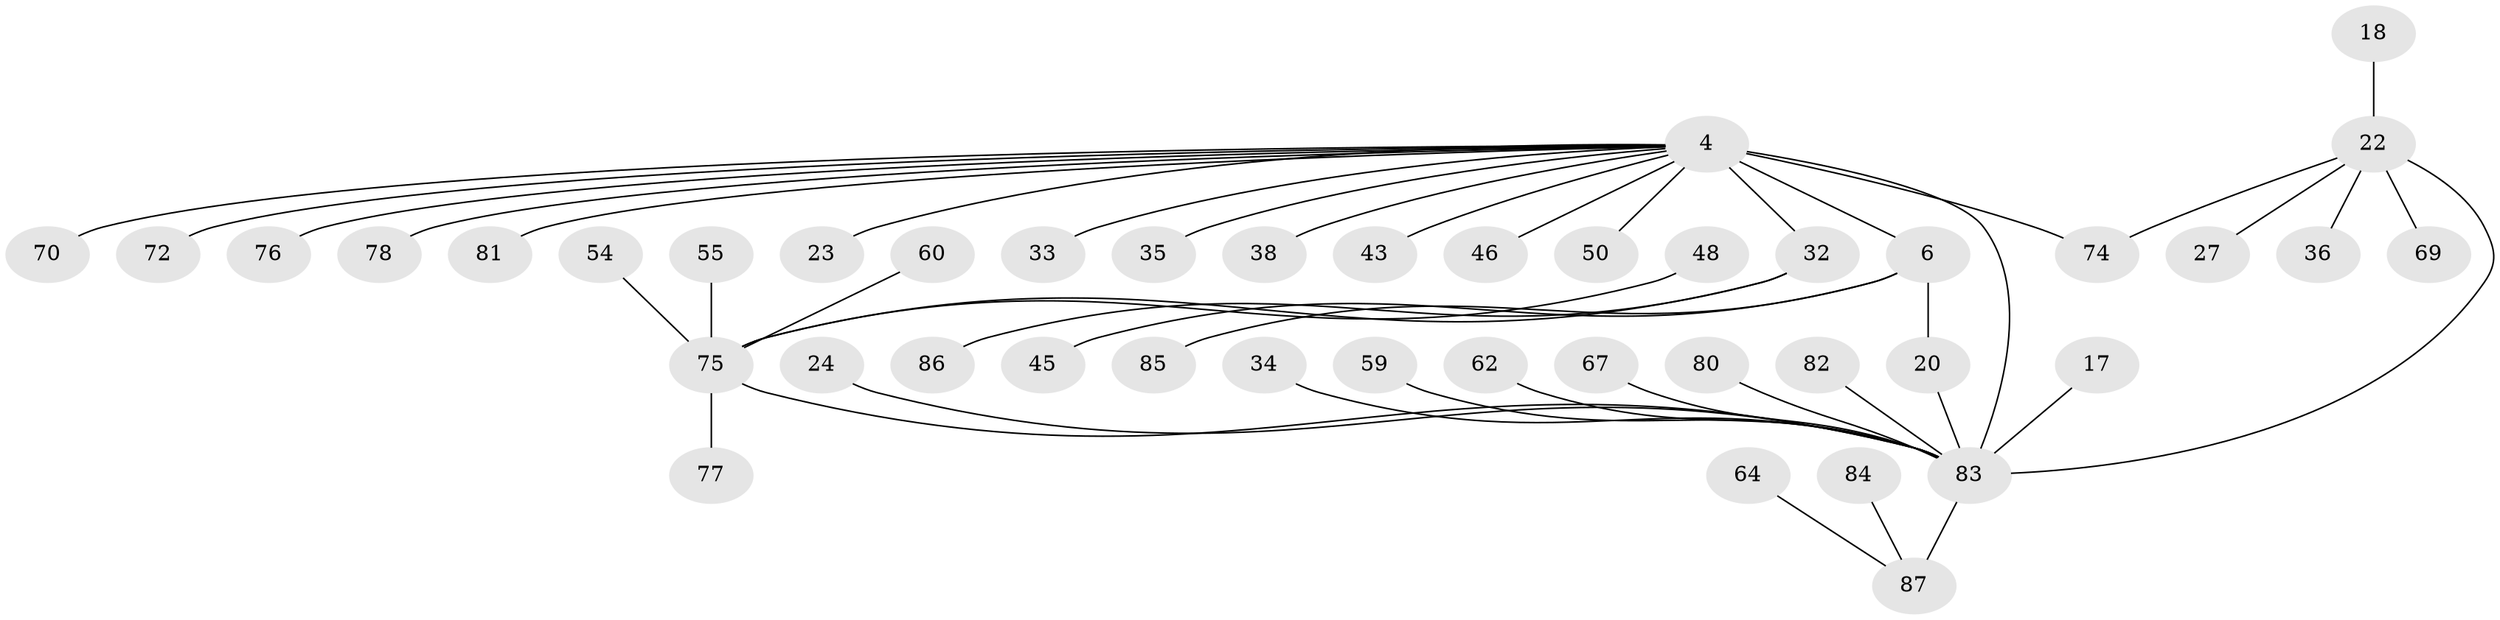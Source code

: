 // original degree distribution, {14: 0.011494252873563218, 2: 0.27586206896551724, 4: 0.05747126436781609, 12: 0.011494252873563218, 16: 0.011494252873563218, 5: 0.034482758620689655, 8: 0.011494252873563218, 3: 0.04597701149425287, 1: 0.5287356321839081, 9: 0.011494252873563218}
// Generated by graph-tools (version 1.1) at 2025/48/03/09/25 04:48:02]
// undirected, 43 vertices, 45 edges
graph export_dot {
graph [start="1"]
  node [color=gray90,style=filled];
  4 [super="+1"];
  6;
  17 [super="+10"];
  18;
  20;
  22 [super="+7+16"];
  23;
  24;
  27;
  32 [super="+3"];
  33;
  34;
  35 [super="+2"];
  36;
  38;
  43;
  45;
  46;
  48;
  50;
  54 [super="+26"];
  55;
  59 [super="+25+30"];
  60;
  62;
  64;
  67;
  69 [super="+66"];
  70;
  72;
  74 [super="+53+71"];
  75 [super="+19"];
  76;
  77;
  78 [super="+65"];
  80 [super="+58"];
  81 [super="+31+13+41+44+52+68+73"];
  82;
  83 [super="+21+56+51"];
  84;
  85 [super="+63+79"];
  86;
  87 [super="+57"];
  4 -- 6 [weight=2];
  4 -- 33;
  4 -- 38;
  4 -- 43;
  4 -- 72;
  4 -- 76;
  4 -- 32;
  4 -- 70;
  4 -- 46;
  4 -- 50;
  4 -- 23;
  4 -- 35;
  4 -- 81;
  4 -- 83 [weight=6];
  4 -- 74 [weight=3];
  4 -- 78;
  6 -- 20;
  6 -- 45;
  6 -- 85;
  17 -- 83;
  18 -- 22;
  20 -- 83;
  22 -- 36;
  22 -- 27;
  22 -- 74;
  22 -- 83 [weight=2];
  22 -- 69;
  24 -- 83;
  32 -- 86;
  32 -- 75 [weight=2];
  34 -- 83;
  48 -- 75;
  54 -- 75;
  55 -- 75;
  59 -- 83;
  60 -- 75;
  62 -- 83;
  64 -- 87;
  67 -- 83;
  75 -- 77;
  75 -- 83;
  80 -- 83;
  82 -- 83;
  83 -- 87 [weight=2];
  84 -- 87;
}

